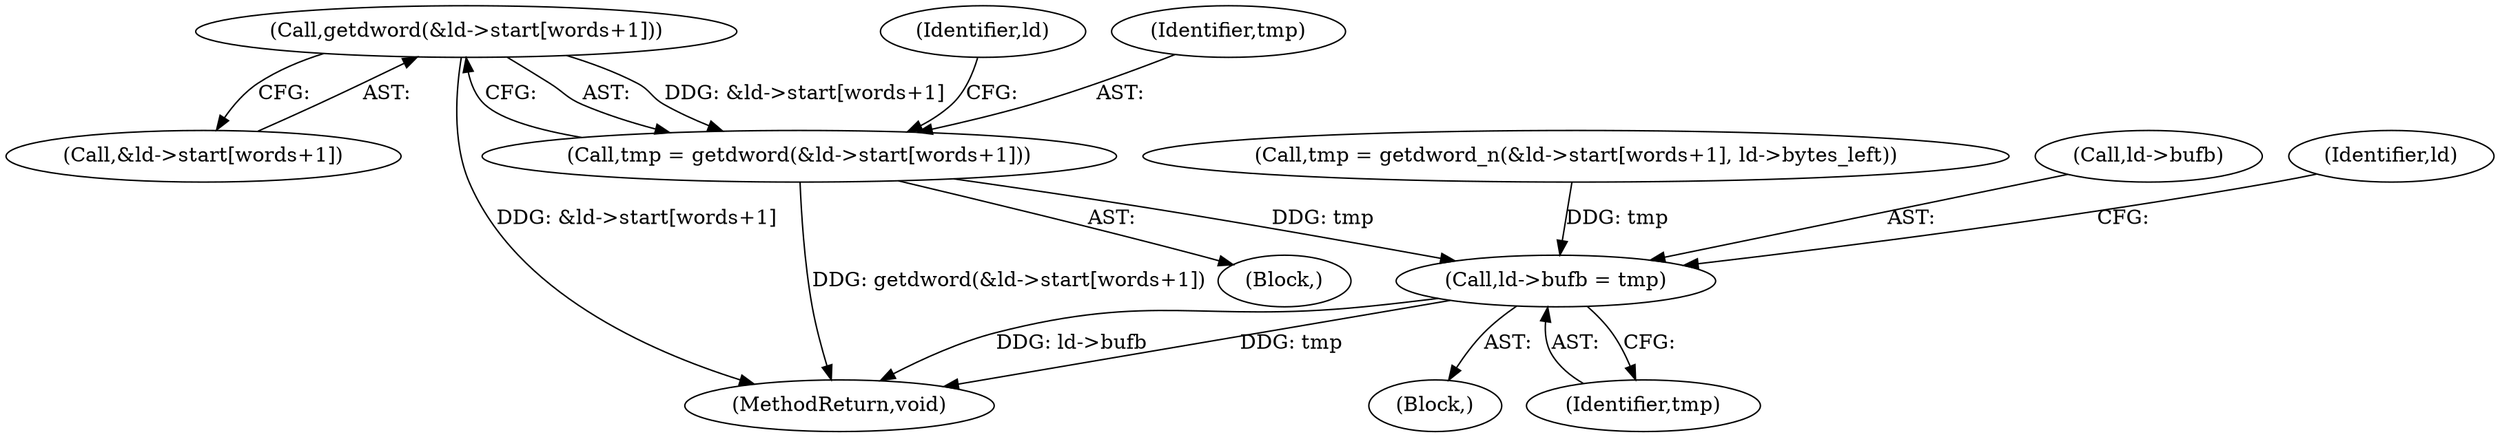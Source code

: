 digraph "0_faad2_942c3e0aee748ea6fe97cb2c1aa5893225316174@array" {
"1000197" [label="(Call,getdword(&ld->start[words+1]))"];
"1000195" [label="(Call,tmp = getdword(&ld->start[words+1]))"];
"1000232" [label="(Call,ld->bufb = tmp)"];
"1000197" [label="(Call,getdword(&ld->start[words+1]))"];
"1000233" [label="(Call,ld->bufb)"];
"1000198" [label="(Call,&ld->start[words+1])"];
"1000236" [label="(Identifier,tmp)"];
"1000239" [label="(Identifier,ld)"];
"1000104" [label="(Block,)"];
"1000208" [label="(Identifier,ld)"];
"1000232" [label="(Call,ld->bufb = tmp)"];
"1000261" [label="(MethodReturn,void)"];
"1000195" [label="(Call,tmp = getdword(&ld->start[words+1]))"];
"1000213" [label="(Call,tmp = getdword_n(&ld->start[words+1], ld->bytes_left))"];
"1000194" [label="(Block,)"];
"1000196" [label="(Identifier,tmp)"];
"1000197" -> "1000195"  [label="AST: "];
"1000197" -> "1000198"  [label="CFG: "];
"1000198" -> "1000197"  [label="AST: "];
"1000195" -> "1000197"  [label="CFG: "];
"1000197" -> "1000261"  [label="DDG: &ld->start[words+1]"];
"1000197" -> "1000195"  [label="DDG: &ld->start[words+1]"];
"1000195" -> "1000194"  [label="AST: "];
"1000196" -> "1000195"  [label="AST: "];
"1000208" -> "1000195"  [label="CFG: "];
"1000195" -> "1000261"  [label="DDG: getdword(&ld->start[words+1])"];
"1000195" -> "1000232"  [label="DDG: tmp"];
"1000232" -> "1000104"  [label="AST: "];
"1000232" -> "1000236"  [label="CFG: "];
"1000233" -> "1000232"  [label="AST: "];
"1000236" -> "1000232"  [label="AST: "];
"1000239" -> "1000232"  [label="CFG: "];
"1000232" -> "1000261"  [label="DDG: tmp"];
"1000232" -> "1000261"  [label="DDG: ld->bufb"];
"1000213" -> "1000232"  [label="DDG: tmp"];
}
